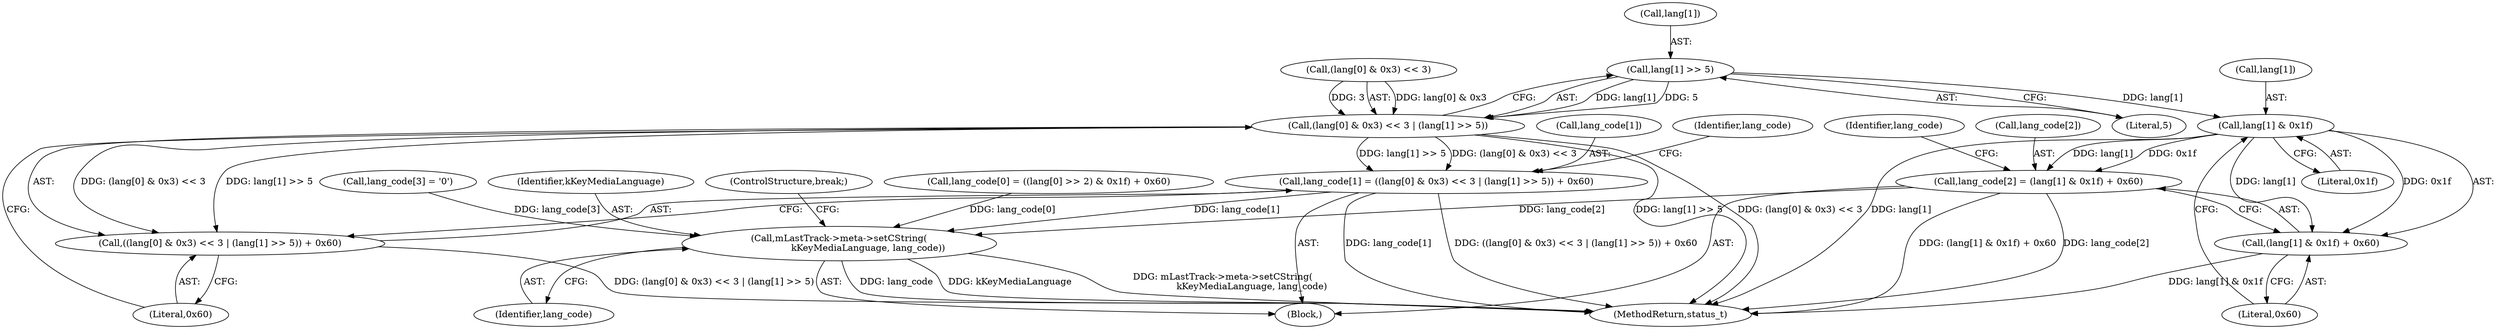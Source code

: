 digraph "0_Android_8a3a2f6ea7defe1a81bb32b3c9f3537f84749b9d@array" {
"1001548" [label="(Call,lang[1] >> 5)"];
"1001540" [label="(Call,(lang[0] & 0x3) << 3 | (lang[1] >> 5))"];
"1001535" [label="(Call,lang_code[1] = ((lang[0] & 0x3) << 3 | (lang[1] >> 5)) + 0x60)"];
"1001570" [label="(Call,mLastTrack->meta->setCString(\n                    kKeyMediaLanguage, lang_code))"];
"1001539" [label="(Call,((lang[0] & 0x3) << 3 | (lang[1] >> 5)) + 0x60)"];
"1001559" [label="(Call,lang[1] & 0x1f)"];
"1001554" [label="(Call,lang_code[2] = (lang[1] & 0x1f) + 0x60)"];
"1001558" [label="(Call,(lang[1] & 0x1f) + 0x60)"];
"1001564" [label="(Literal,0x60)"];
"1001565" [label="(Call,lang_code[3] = '\0')"];
"1001548" [label="(Call,lang[1] >> 5)"];
"1001549" [label="(Call,lang[1])"];
"1001571" [label="(Identifier,kKeyMediaLanguage)"];
"1001563" [label="(Literal,0x1f)"];
"1001555" [label="(Call,lang_code[2])"];
"1001298" [label="(Block,)"];
"1001559" [label="(Call,lang[1] & 0x1f)"];
"1001540" [label="(Call,(lang[0] & 0x3) << 3 | (lang[1] >> 5))"];
"1001558" [label="(Call,(lang[1] & 0x1f) + 0x60)"];
"1001541" [label="(Call,(lang[0] & 0x3) << 3)"];
"1001567" [label="(Identifier,lang_code)"];
"1001560" [label="(Call,lang[1])"];
"1001553" [label="(Literal,0x60)"];
"1001539" [label="(Call,((lang[0] & 0x3) << 3 | (lang[1] >> 5)) + 0x60)"];
"1001535" [label="(Call,lang_code[1] = ((lang[0] & 0x3) << 3 | (lang[1] >> 5)) + 0x60)"];
"1001536" [label="(Call,lang_code[1])"];
"1003923" [label="(MethodReturn,status_t)"];
"1001572" [label="(Identifier,lang_code)"];
"1001556" [label="(Identifier,lang_code)"];
"1001570" [label="(Call,mLastTrack->meta->setCString(\n                    kKeyMediaLanguage, lang_code))"];
"1001554" [label="(Call,lang_code[2] = (lang[1] & 0x1f) + 0x60)"];
"1001573" [label="(ControlStructure,break;)"];
"1001552" [label="(Literal,5)"];
"1001522" [label="(Call,lang_code[0] = ((lang[0] >> 2) & 0x1f) + 0x60)"];
"1001548" -> "1001540"  [label="AST: "];
"1001548" -> "1001552"  [label="CFG: "];
"1001549" -> "1001548"  [label="AST: "];
"1001552" -> "1001548"  [label="AST: "];
"1001540" -> "1001548"  [label="CFG: "];
"1001548" -> "1001540"  [label="DDG: lang[1]"];
"1001548" -> "1001540"  [label="DDG: 5"];
"1001548" -> "1001559"  [label="DDG: lang[1]"];
"1001540" -> "1001539"  [label="AST: "];
"1001541" -> "1001540"  [label="AST: "];
"1001553" -> "1001540"  [label="CFG: "];
"1001540" -> "1003923"  [label="DDG: lang[1] >> 5"];
"1001540" -> "1003923"  [label="DDG: (lang[0] & 0x3) << 3"];
"1001540" -> "1001535"  [label="DDG: (lang[0] & 0x3) << 3"];
"1001540" -> "1001535"  [label="DDG: lang[1] >> 5"];
"1001540" -> "1001539"  [label="DDG: (lang[0] & 0x3) << 3"];
"1001540" -> "1001539"  [label="DDG: lang[1] >> 5"];
"1001541" -> "1001540"  [label="DDG: lang[0] & 0x3"];
"1001541" -> "1001540"  [label="DDG: 3"];
"1001535" -> "1001298"  [label="AST: "];
"1001535" -> "1001539"  [label="CFG: "];
"1001536" -> "1001535"  [label="AST: "];
"1001539" -> "1001535"  [label="AST: "];
"1001556" -> "1001535"  [label="CFG: "];
"1001535" -> "1003923"  [label="DDG: lang_code[1]"];
"1001535" -> "1003923"  [label="DDG: ((lang[0] & 0x3) << 3 | (lang[1] >> 5)) + 0x60"];
"1001535" -> "1001570"  [label="DDG: lang_code[1]"];
"1001570" -> "1001298"  [label="AST: "];
"1001570" -> "1001572"  [label="CFG: "];
"1001571" -> "1001570"  [label="AST: "];
"1001572" -> "1001570"  [label="AST: "];
"1001573" -> "1001570"  [label="CFG: "];
"1001570" -> "1003923"  [label="DDG: lang_code"];
"1001570" -> "1003923"  [label="DDG: kKeyMediaLanguage"];
"1001570" -> "1003923"  [label="DDG: mLastTrack->meta->setCString(\n                    kKeyMediaLanguage, lang_code)"];
"1001565" -> "1001570"  [label="DDG: lang_code[3]"];
"1001554" -> "1001570"  [label="DDG: lang_code[2]"];
"1001522" -> "1001570"  [label="DDG: lang_code[0]"];
"1001539" -> "1001553"  [label="CFG: "];
"1001553" -> "1001539"  [label="AST: "];
"1001539" -> "1003923"  [label="DDG: (lang[0] & 0x3) << 3 | (lang[1] >> 5)"];
"1001559" -> "1001558"  [label="AST: "];
"1001559" -> "1001563"  [label="CFG: "];
"1001560" -> "1001559"  [label="AST: "];
"1001563" -> "1001559"  [label="AST: "];
"1001564" -> "1001559"  [label="CFG: "];
"1001559" -> "1003923"  [label="DDG: lang[1]"];
"1001559" -> "1001554"  [label="DDG: lang[1]"];
"1001559" -> "1001554"  [label="DDG: 0x1f"];
"1001559" -> "1001558"  [label="DDG: lang[1]"];
"1001559" -> "1001558"  [label="DDG: 0x1f"];
"1001554" -> "1001298"  [label="AST: "];
"1001554" -> "1001558"  [label="CFG: "];
"1001555" -> "1001554"  [label="AST: "];
"1001558" -> "1001554"  [label="AST: "];
"1001567" -> "1001554"  [label="CFG: "];
"1001554" -> "1003923"  [label="DDG: (lang[1] & 0x1f) + 0x60"];
"1001554" -> "1003923"  [label="DDG: lang_code[2]"];
"1001558" -> "1001564"  [label="CFG: "];
"1001564" -> "1001558"  [label="AST: "];
"1001558" -> "1003923"  [label="DDG: lang[1] & 0x1f"];
}

